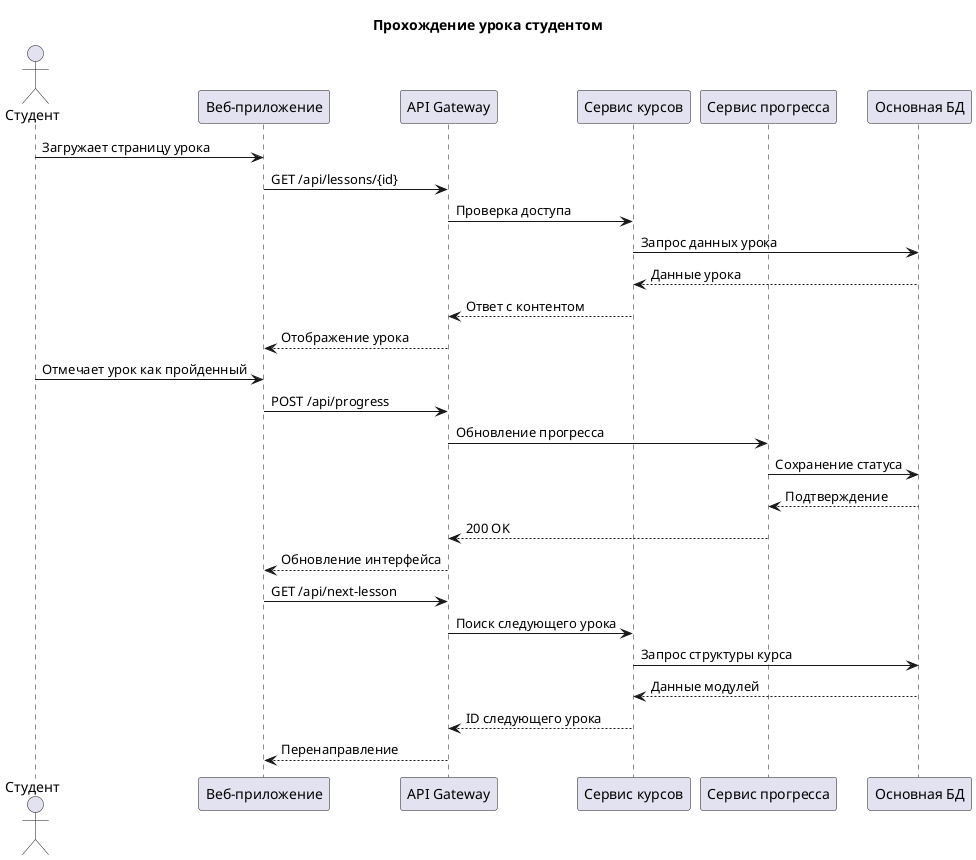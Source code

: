 @startuml sequence_lesson_completion
title Прохождение урока студентом

actor Студент as student
participant "Веб-приложение" as front
participant "API Gateway" as gateway
participant "Сервис курсов" as course
participant "Сервис прогресса" as progress
participant "Основная БД" as db

student -> front: Загружает страницу урока
front -> gateway: GET /api/lessons/{id}
gateway -> course: Проверка доступа
course -> db: Запрос данных урока
db --> course: Данные урока
course --> gateway: Ответ с контентом
gateway --> front: Отображение урока

student -> front: Отмечает урок как пройденный
front -> gateway: POST /api/progress
gateway -> progress: Обновление прогресса
progress -> db: Сохранение статуса
db --> progress: Подтверждение
progress --> gateway: 200 OK
gateway --> front: Обновление интерфейса

front -> gateway: GET /api/next-lesson
gateway -> course: Поиск следующего урока
course -> db: Запрос структуры курса
db --> course: Данные модулей
course --> gateway: ID следующего урока
gateway --> front: Перенаправление
@enduml